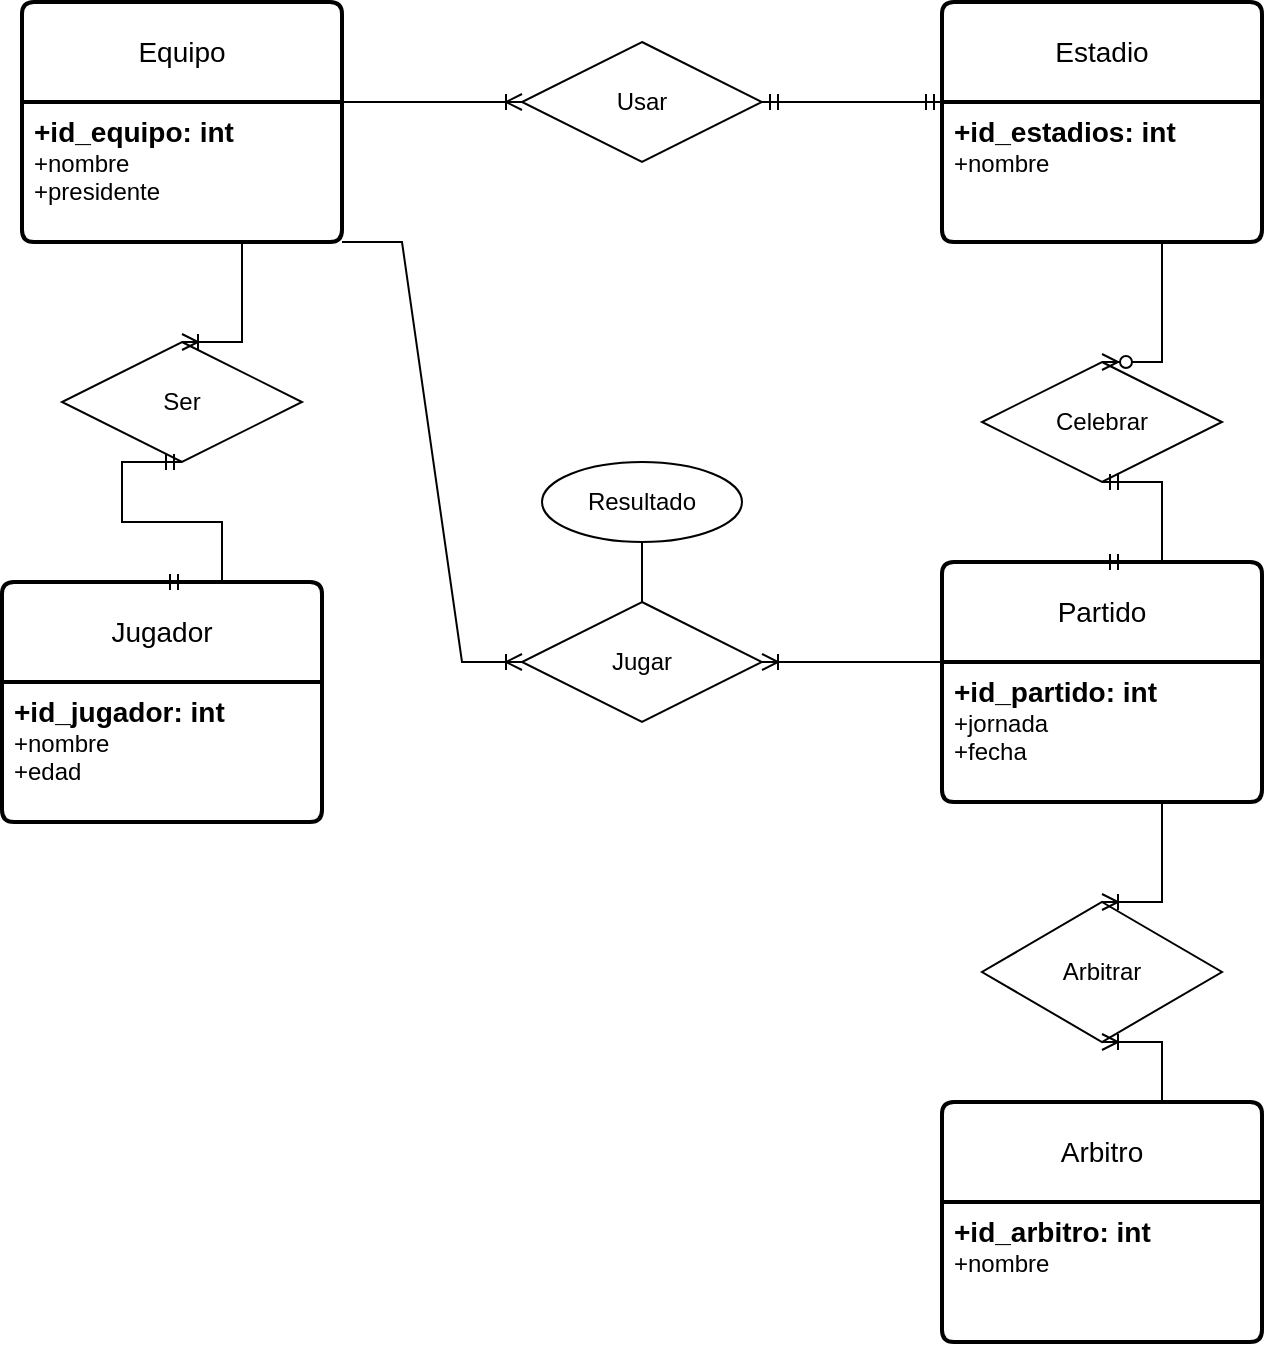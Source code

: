 <mxfile version="22.0.4" type="github">
  <diagram id="R2lEEEUBdFMjLlhIrx00" name="Page-1">
    <mxGraphModel dx="1843" dy="774" grid="1" gridSize="10" guides="1" tooltips="1" connect="1" arrows="1" fold="1" page="1" pageScale="1" pageWidth="850" pageHeight="1100" math="0" shadow="0" extFonts="Permanent Marker^https://fonts.googleapis.com/css?family=Permanent+Marker">
      <root>
        <mxCell id="0" />
        <mxCell id="1" parent="0" />
        <mxCell id="Z31dPtnMBRGQAZ9xcy2b-1" value="Jugador" style="swimlane;childLayout=stackLayout;horizontal=1;startSize=50;horizontalStack=0;rounded=1;fontSize=14;fontStyle=0;strokeWidth=2;resizeParent=0;resizeLast=1;shadow=0;dashed=0;align=center;arcSize=4;whiteSpace=wrap;html=1;" vertex="1" parent="1">
          <mxGeometry x="100" y="340" width="160" height="120" as="geometry" />
        </mxCell>
        <mxCell id="Z31dPtnMBRGQAZ9xcy2b-2" value="&lt;font style=&quot;font-size: 14px;&quot;&gt;&lt;b&gt;+id_jugador: int&lt;/b&gt;&lt;/font&gt;&lt;br&gt;+nombre&lt;br&gt;+edad" style="align=left;strokeColor=none;fillColor=none;spacingLeft=4;fontSize=12;verticalAlign=top;resizable=0;rotatable=0;part=1;html=1;" vertex="1" parent="Z31dPtnMBRGQAZ9xcy2b-1">
          <mxGeometry y="50" width="160" height="70" as="geometry" />
        </mxCell>
        <mxCell id="Z31dPtnMBRGQAZ9xcy2b-3" value="Equipo" style="swimlane;childLayout=stackLayout;horizontal=1;startSize=50;horizontalStack=0;rounded=1;fontSize=14;fontStyle=0;strokeWidth=2;resizeParent=0;resizeLast=1;shadow=0;dashed=0;align=center;arcSize=4;whiteSpace=wrap;html=1;" vertex="1" parent="1">
          <mxGeometry x="110" y="50" width="160" height="120" as="geometry" />
        </mxCell>
        <mxCell id="Z31dPtnMBRGQAZ9xcy2b-4" value="&lt;font style=&quot;font-size: 14px;&quot;&gt;&lt;b&gt;+id_equipo: int&lt;/b&gt;&lt;/font&gt;&lt;br&gt;+nombre&lt;br&gt;+presidente" style="align=left;strokeColor=none;fillColor=none;spacingLeft=4;fontSize=12;verticalAlign=top;resizable=0;rotatable=0;part=1;html=1;" vertex="1" parent="Z31dPtnMBRGQAZ9xcy2b-3">
          <mxGeometry y="50" width="160" height="70" as="geometry" />
        </mxCell>
        <mxCell id="Z31dPtnMBRGQAZ9xcy2b-5" value="Estadio" style="swimlane;childLayout=stackLayout;horizontal=1;startSize=50;horizontalStack=0;rounded=1;fontSize=14;fontStyle=0;strokeWidth=2;resizeParent=0;resizeLast=1;shadow=0;dashed=0;align=center;arcSize=4;whiteSpace=wrap;html=1;" vertex="1" parent="1">
          <mxGeometry x="570" y="50" width="160" height="120" as="geometry" />
        </mxCell>
        <mxCell id="Z31dPtnMBRGQAZ9xcy2b-6" value="&lt;font style=&quot;font-size: 14px;&quot;&gt;&lt;b&gt;+id_estadios: int&lt;/b&gt;&lt;/font&gt;&lt;br&gt;+nombre" style="align=left;strokeColor=none;fillColor=none;spacingLeft=4;fontSize=12;verticalAlign=top;resizable=0;rotatable=0;part=1;html=1;" vertex="1" parent="Z31dPtnMBRGQAZ9xcy2b-5">
          <mxGeometry y="50" width="160" height="70" as="geometry" />
        </mxCell>
        <mxCell id="Z31dPtnMBRGQAZ9xcy2b-7" value="Arbitro" style="swimlane;childLayout=stackLayout;horizontal=1;startSize=50;horizontalStack=0;rounded=1;fontSize=14;fontStyle=0;strokeWidth=2;resizeParent=0;resizeLast=1;shadow=0;dashed=0;align=center;arcSize=4;whiteSpace=wrap;html=1;" vertex="1" parent="1">
          <mxGeometry x="570" y="600" width="160" height="120" as="geometry" />
        </mxCell>
        <mxCell id="Z31dPtnMBRGQAZ9xcy2b-8" value="&lt;font style=&quot;font-size: 14px;&quot;&gt;&lt;b&gt;+id_arbitro: int&lt;/b&gt;&lt;/font&gt;&lt;br&gt;+nombre" style="align=left;strokeColor=none;fillColor=none;spacingLeft=4;fontSize=12;verticalAlign=top;resizable=0;rotatable=0;part=1;html=1;" vertex="1" parent="Z31dPtnMBRGQAZ9xcy2b-7">
          <mxGeometry y="50" width="160" height="70" as="geometry" />
        </mxCell>
        <mxCell id="Z31dPtnMBRGQAZ9xcy2b-9" value="Partido" style="swimlane;childLayout=stackLayout;horizontal=1;startSize=50;horizontalStack=0;rounded=1;fontSize=14;fontStyle=0;strokeWidth=2;resizeParent=0;resizeLast=1;shadow=0;dashed=0;align=center;arcSize=4;whiteSpace=wrap;html=1;" vertex="1" parent="1">
          <mxGeometry x="570" y="330" width="160" height="120" as="geometry" />
        </mxCell>
        <mxCell id="Z31dPtnMBRGQAZ9xcy2b-10" value="&lt;font style=&quot;font-size: 14px;&quot;&gt;&lt;b&gt;+id_partido: int&lt;/b&gt;&lt;/font&gt;&lt;br&gt;+jornada&lt;br&gt;+fecha" style="align=left;strokeColor=none;fillColor=none;spacingLeft=4;fontSize=12;verticalAlign=top;resizable=0;rotatable=0;part=1;html=1;" vertex="1" parent="Z31dPtnMBRGQAZ9xcy2b-9">
          <mxGeometry y="50" width="160" height="70" as="geometry" />
        </mxCell>
        <mxCell id="Z31dPtnMBRGQAZ9xcy2b-11" value="Ser" style="shape=rhombus;perimeter=rhombusPerimeter;whiteSpace=wrap;html=1;align=center;" vertex="1" parent="1">
          <mxGeometry x="130" y="220" width="120" height="60" as="geometry" />
        </mxCell>
        <mxCell id="Z31dPtnMBRGQAZ9xcy2b-16" value="" style="edgeStyle=entityRelationEdgeStyle;fontSize=12;html=1;endArrow=ERmandOne;startArrow=ERmandOne;rounded=0;exitX=0.5;exitY=0;exitDx=0;exitDy=0;entryX=0.5;entryY=1;entryDx=0;entryDy=0;" edge="1" parent="1" source="Z31dPtnMBRGQAZ9xcy2b-1" target="Z31dPtnMBRGQAZ9xcy2b-11">
          <mxGeometry width="100" height="100" relative="1" as="geometry">
            <mxPoint x="310" y="330" as="sourcePoint" />
            <mxPoint x="410" y="230" as="targetPoint" />
          </mxGeometry>
        </mxCell>
        <mxCell id="Z31dPtnMBRGQAZ9xcy2b-17" value="" style="edgeStyle=entityRelationEdgeStyle;fontSize=12;html=1;endArrow=ERoneToMany;rounded=0;exitX=0.5;exitY=1;exitDx=0;exitDy=0;entryX=0.5;entryY=0;entryDx=0;entryDy=0;" edge="1" parent="1" source="Z31dPtnMBRGQAZ9xcy2b-4" target="Z31dPtnMBRGQAZ9xcy2b-11">
          <mxGeometry width="100" height="100" relative="1" as="geometry">
            <mxPoint x="460" y="310" as="sourcePoint" />
            <mxPoint x="560" y="210" as="targetPoint" />
          </mxGeometry>
        </mxCell>
        <mxCell id="Z31dPtnMBRGQAZ9xcy2b-18" value="Usar" style="shape=rhombus;perimeter=rhombusPerimeter;whiteSpace=wrap;html=1;align=center;" vertex="1" parent="1">
          <mxGeometry x="360" y="70" width="120" height="60" as="geometry" />
        </mxCell>
        <mxCell id="Z31dPtnMBRGQAZ9xcy2b-19" value="" style="edgeStyle=entityRelationEdgeStyle;fontSize=12;html=1;endArrow=ERoneToMany;rounded=0;exitX=1;exitY=0;exitDx=0;exitDy=0;entryX=0;entryY=0.5;entryDx=0;entryDy=0;" edge="1" parent="1" source="Z31dPtnMBRGQAZ9xcy2b-4" target="Z31dPtnMBRGQAZ9xcy2b-18">
          <mxGeometry width="100" height="100" relative="1" as="geometry">
            <mxPoint x="425" y="270" as="sourcePoint" />
            <mxPoint x="525" y="170" as="targetPoint" />
          </mxGeometry>
        </mxCell>
        <mxCell id="Z31dPtnMBRGQAZ9xcy2b-20" value="" style="edgeStyle=entityRelationEdgeStyle;fontSize=12;html=1;endArrow=ERmandOne;startArrow=ERmandOne;rounded=0;exitX=1;exitY=0.5;exitDx=0;exitDy=0;entryX=0;entryY=0;entryDx=0;entryDy=0;" edge="1" parent="1" source="Z31dPtnMBRGQAZ9xcy2b-18" target="Z31dPtnMBRGQAZ9xcy2b-6">
          <mxGeometry width="100" height="100" relative="1" as="geometry">
            <mxPoint x="510" y="260" as="sourcePoint" />
            <mxPoint x="610" y="160" as="targetPoint" />
          </mxGeometry>
        </mxCell>
        <mxCell id="Z31dPtnMBRGQAZ9xcy2b-21" value="Jugar" style="shape=rhombus;perimeter=rhombusPerimeter;whiteSpace=wrap;html=1;align=center;" vertex="1" parent="1">
          <mxGeometry x="360" y="350" width="120" height="60" as="geometry" />
        </mxCell>
        <mxCell id="Z31dPtnMBRGQAZ9xcy2b-22" value="" style="edgeStyle=entityRelationEdgeStyle;fontSize=12;html=1;endArrow=ERoneToMany;rounded=0;exitX=1;exitY=1;exitDx=0;exitDy=0;entryX=0;entryY=0.5;entryDx=0;entryDy=0;" edge="1" parent="1" source="Z31dPtnMBRGQAZ9xcy2b-4" target="Z31dPtnMBRGQAZ9xcy2b-21">
          <mxGeometry width="100" height="100" relative="1" as="geometry">
            <mxPoint x="390" y="380" as="sourcePoint" />
            <mxPoint x="490" y="280" as="targetPoint" />
          </mxGeometry>
        </mxCell>
        <mxCell id="Z31dPtnMBRGQAZ9xcy2b-23" value="" style="edgeStyle=entityRelationEdgeStyle;fontSize=12;html=1;endArrow=ERoneToMany;rounded=0;exitX=0;exitY=0;exitDx=0;exitDy=0;entryX=1;entryY=0.5;entryDx=0;entryDy=0;" edge="1" parent="1" source="Z31dPtnMBRGQAZ9xcy2b-10" target="Z31dPtnMBRGQAZ9xcy2b-21">
          <mxGeometry width="100" height="100" relative="1" as="geometry">
            <mxPoint x="520" y="340" as="sourcePoint" />
            <mxPoint x="620" y="240" as="targetPoint" />
          </mxGeometry>
        </mxCell>
        <mxCell id="Z31dPtnMBRGQAZ9xcy2b-24" value="Celebrar" style="shape=rhombus;perimeter=rhombusPerimeter;whiteSpace=wrap;html=1;align=center;" vertex="1" parent="1">
          <mxGeometry x="590" y="230" width="120" height="60" as="geometry" />
        </mxCell>
        <mxCell id="Z31dPtnMBRGQAZ9xcy2b-25" value="" style="edgeStyle=entityRelationEdgeStyle;fontSize=12;html=1;endArrow=ERmandOne;startArrow=ERmandOne;rounded=0;exitX=0.5;exitY=0;exitDx=0;exitDy=0;entryX=0.5;entryY=1;entryDx=0;entryDy=0;" edge="1" parent="1" source="Z31dPtnMBRGQAZ9xcy2b-9" target="Z31dPtnMBRGQAZ9xcy2b-24">
          <mxGeometry width="100" height="100" relative="1" as="geometry">
            <mxPoint x="520" y="340" as="sourcePoint" />
            <mxPoint x="620" y="240" as="targetPoint" />
          </mxGeometry>
        </mxCell>
        <mxCell id="Z31dPtnMBRGQAZ9xcy2b-26" value="" style="edgeStyle=entityRelationEdgeStyle;fontSize=12;html=1;endArrow=ERzeroToMany;endFill=1;rounded=0;exitX=0.5;exitY=1;exitDx=0;exitDy=0;entryX=0.5;entryY=0;entryDx=0;entryDy=0;" edge="1" parent="1" source="Z31dPtnMBRGQAZ9xcy2b-6" target="Z31dPtnMBRGQAZ9xcy2b-24">
          <mxGeometry width="100" height="100" relative="1" as="geometry">
            <mxPoint x="520" y="340" as="sourcePoint" />
            <mxPoint x="620" y="240" as="targetPoint" />
          </mxGeometry>
        </mxCell>
        <mxCell id="Z31dPtnMBRGQAZ9xcy2b-27" value="Arbitrar" style="shape=rhombus;perimeter=rhombusPerimeter;whiteSpace=wrap;html=1;align=center;" vertex="1" parent="1">
          <mxGeometry x="590" y="500" width="120" height="70" as="geometry" />
        </mxCell>
        <mxCell id="Z31dPtnMBRGQAZ9xcy2b-29" value="Resultado" style="ellipse;whiteSpace=wrap;html=1;align=center;" vertex="1" parent="1">
          <mxGeometry x="370" y="280" width="100" height="40" as="geometry" />
        </mxCell>
        <mxCell id="Z31dPtnMBRGQAZ9xcy2b-35" value="" style="endArrow=none;html=1;rounded=0;exitX=0.5;exitY=1;exitDx=0;exitDy=0;entryX=0.5;entryY=0;entryDx=0;entryDy=0;" edge="1" parent="1" source="Z31dPtnMBRGQAZ9xcy2b-29" target="Z31dPtnMBRGQAZ9xcy2b-21">
          <mxGeometry relative="1" as="geometry">
            <mxPoint x="490" y="440" as="sourcePoint" />
            <mxPoint x="650" y="440" as="targetPoint" />
          </mxGeometry>
        </mxCell>
        <mxCell id="Z31dPtnMBRGQAZ9xcy2b-36" value="" style="edgeStyle=entityRelationEdgeStyle;fontSize=12;html=1;endArrow=ERoneToMany;rounded=0;entryX=0.5;entryY=0;entryDx=0;entryDy=0;exitX=0.5;exitY=1;exitDx=0;exitDy=0;" edge="1" parent="1" source="Z31dPtnMBRGQAZ9xcy2b-10" target="Z31dPtnMBRGQAZ9xcy2b-27">
          <mxGeometry width="100" height="100" relative="1" as="geometry">
            <mxPoint x="480" y="600" as="sourcePoint" />
            <mxPoint x="580" y="500" as="targetPoint" />
          </mxGeometry>
        </mxCell>
        <mxCell id="Z31dPtnMBRGQAZ9xcy2b-37" value="" style="edgeStyle=entityRelationEdgeStyle;fontSize=12;html=1;endArrow=ERoneToMany;rounded=0;entryX=0.5;entryY=1;entryDx=0;entryDy=0;exitX=0.5;exitY=0;exitDx=0;exitDy=0;" edge="1" parent="1" source="Z31dPtnMBRGQAZ9xcy2b-7" target="Z31dPtnMBRGQAZ9xcy2b-27">
          <mxGeometry width="100" height="100" relative="1" as="geometry">
            <mxPoint x="470" y="560" as="sourcePoint" />
            <mxPoint x="470" y="610" as="targetPoint" />
          </mxGeometry>
        </mxCell>
      </root>
    </mxGraphModel>
  </diagram>
</mxfile>
